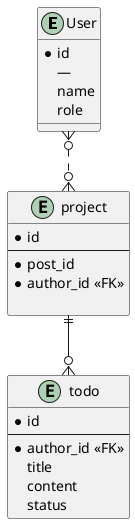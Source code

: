 @startuml
skinparam shadowing false

entity "User" as u {
  *id
  —
  name
  role
}




entity "project" as p {
  *id
  --
  *post_id
  *author_id <<FK>>

}

entity "todo" as td {
  *id
  --
  *author_id <<FK>>
  title
  content
  status
}

' Authors can join as many projects
u  }o..o{ p

' A project can have many todo
p ||--o{ td


@enduml
